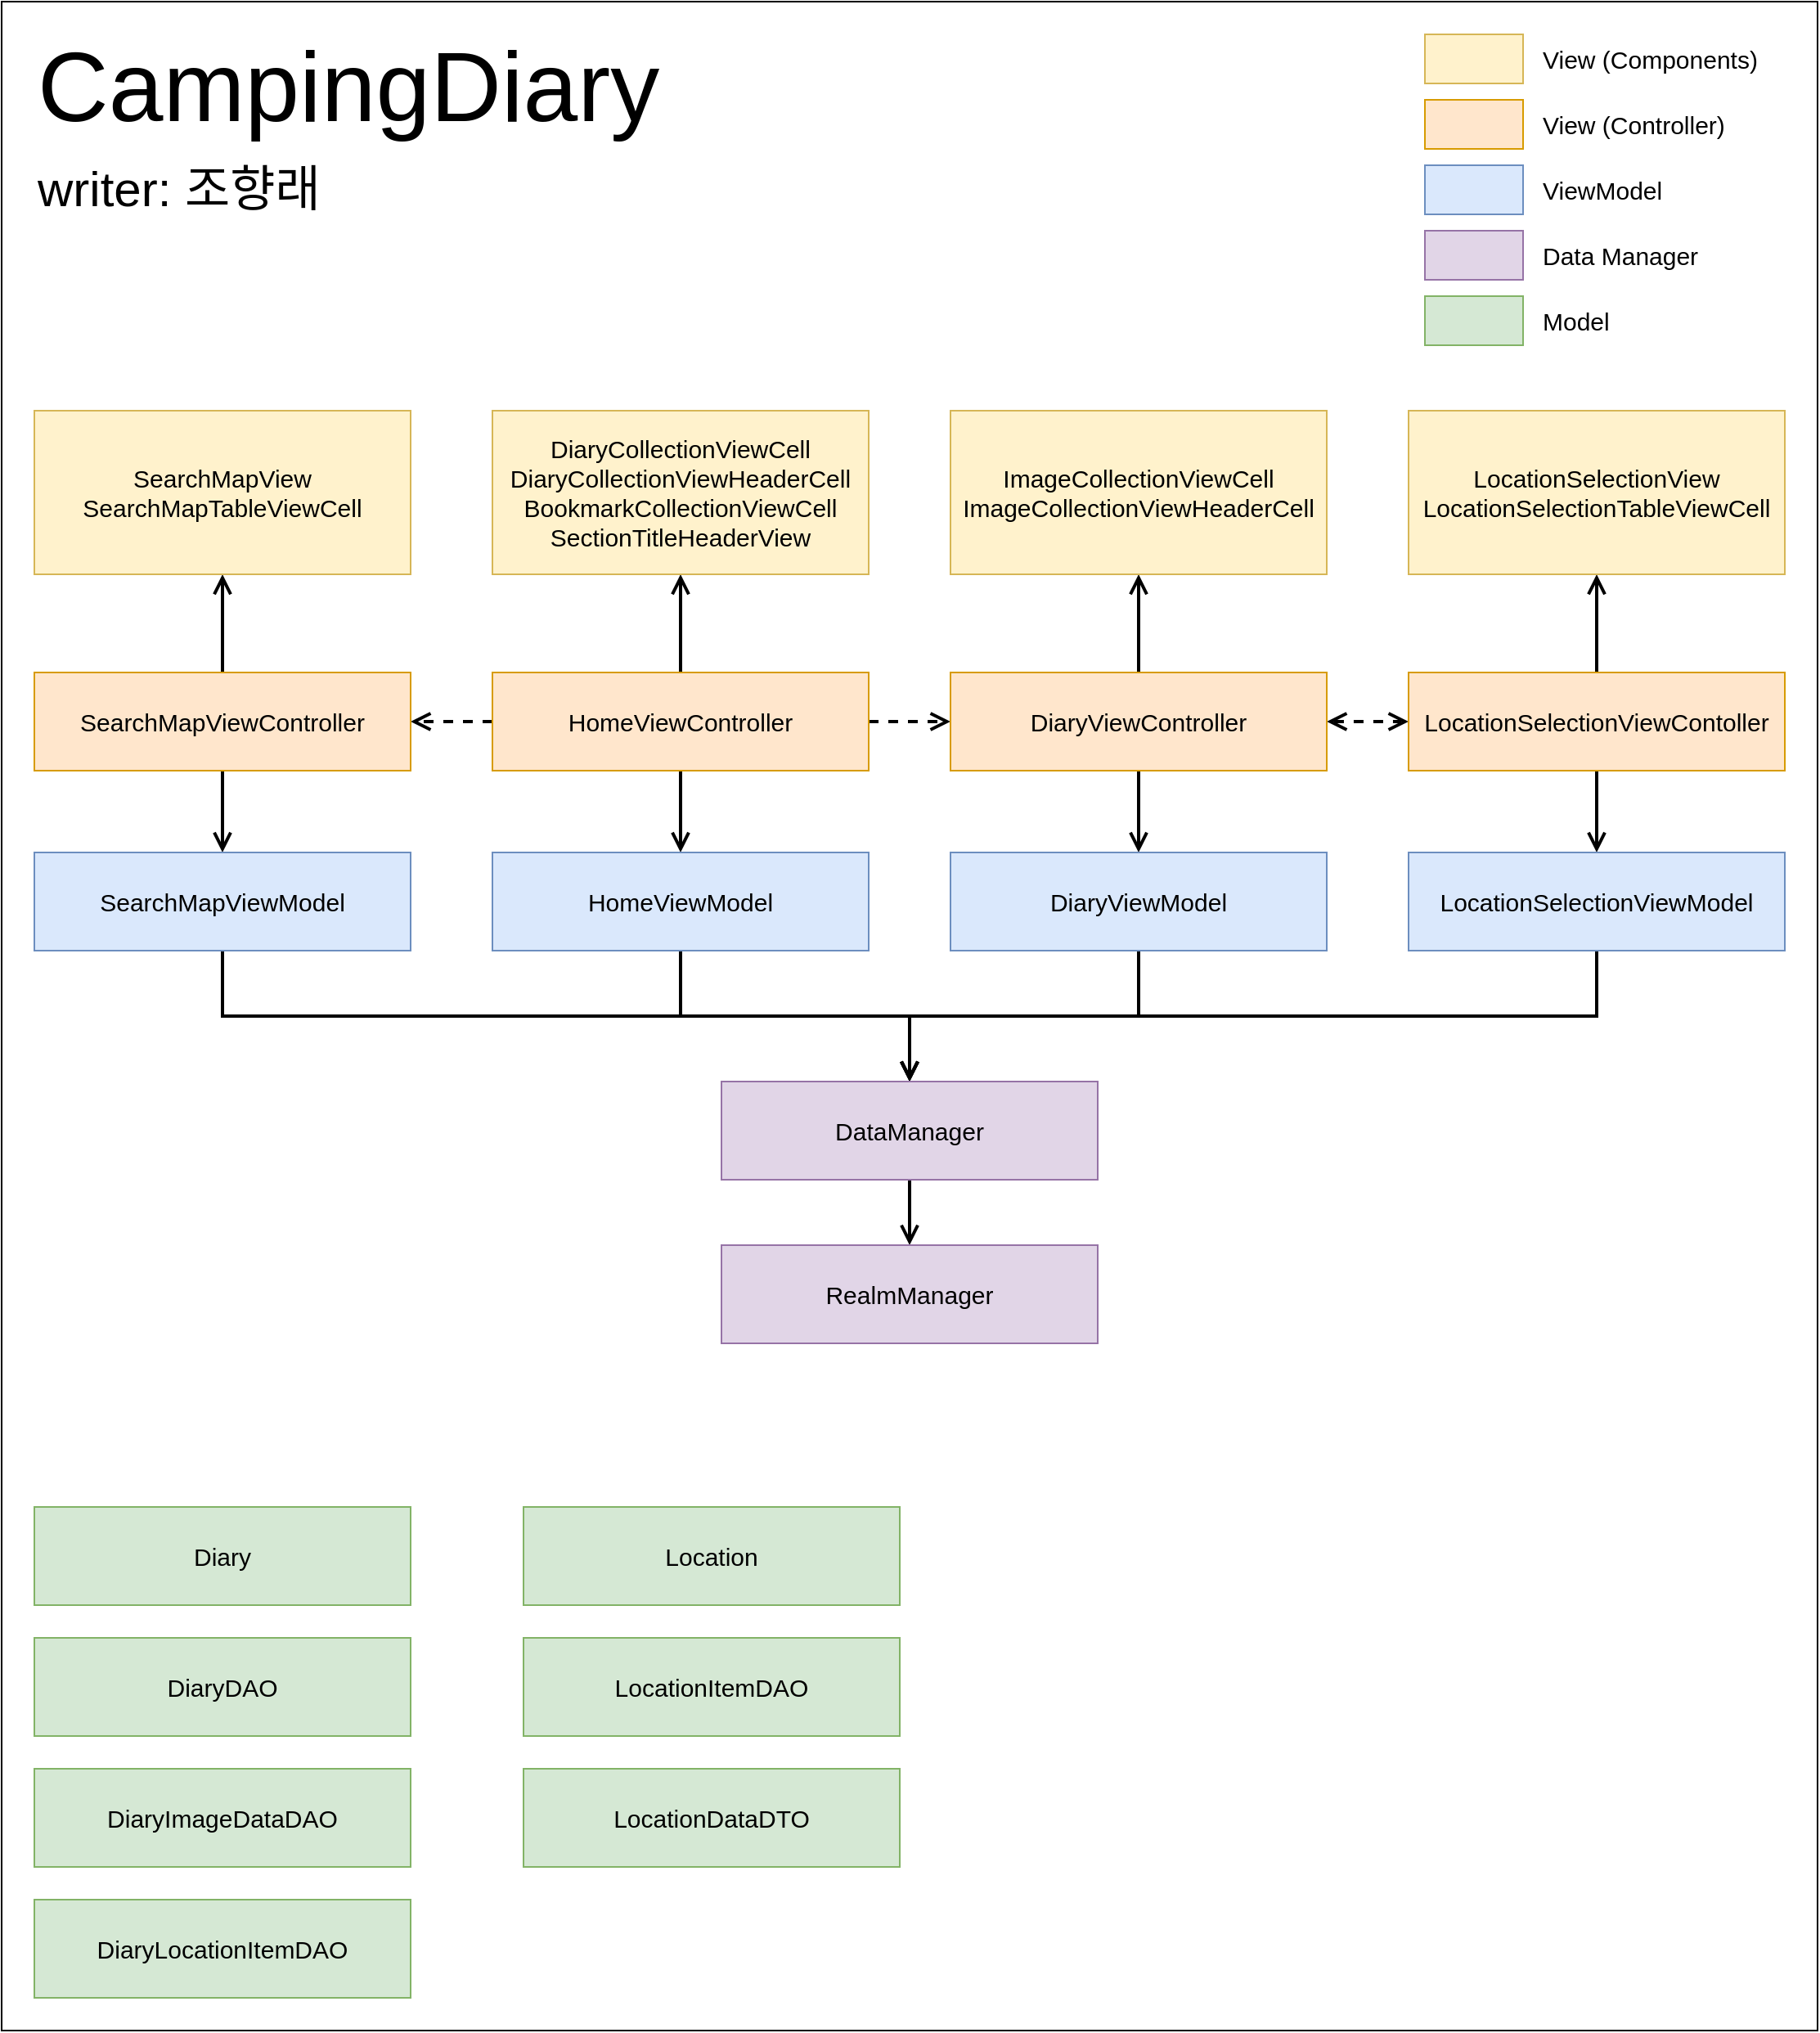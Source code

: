 <mxfile version="22.1.4" type="device">
  <diagram name="페이지-1" id="53ArPnZYowQyEvk8gjl9">
    <mxGraphModel dx="2501" dy="2567" grid="1" gridSize="10" guides="1" tooltips="1" connect="1" arrows="1" fold="1" page="1" pageScale="1" pageWidth="827" pageHeight="1169" math="0" shadow="0">
      <root>
        <mxCell id="0" />
        <mxCell id="1" parent="0" />
        <mxCell id="47y7iml_4P9C2w48Tz8--15" value="" style="rounded=0;whiteSpace=wrap;html=1;" parent="1" vertex="1">
          <mxGeometry x="-20" y="-60" width="1110" height="1240" as="geometry" />
        </mxCell>
        <mxCell id="47y7iml_4P9C2w48Tz8--17" style="edgeStyle=orthogonalEdgeStyle;shape=connector;rounded=0;orthogonalLoop=1;jettySize=auto;html=1;exitX=0.5;exitY=0;exitDx=0;exitDy=0;labelBackgroundColor=default;strokeColor=#000000;strokeWidth=2;align=center;verticalAlign=middle;fontFamily=Helvetica;fontSize=11;fontColor=default;endArrow=open;endFill=0;startSize=8;endSize=8;" parent="1" source="47y7iml_4P9C2w48Tz8--1" target="47y7iml_4P9C2w48Tz8--9" edge="1">
          <mxGeometry relative="1" as="geometry" />
        </mxCell>
        <mxCell id="47y7iml_4P9C2w48Tz8--21" style="edgeStyle=orthogonalEdgeStyle;shape=connector;rounded=0;orthogonalLoop=1;jettySize=auto;html=1;exitX=0.5;exitY=1;exitDx=0;exitDy=0;labelBackgroundColor=default;strokeColor=#000000;strokeWidth=2;align=center;verticalAlign=middle;fontFamily=Helvetica;fontSize=11;fontColor=default;endArrow=open;endFill=0;startSize=8;endSize=8;" parent="1" source="47y7iml_4P9C2w48Tz8--1" target="47y7iml_4P9C2w48Tz8--5" edge="1">
          <mxGeometry relative="1" as="geometry" />
        </mxCell>
        <mxCell id="47y7iml_4P9C2w48Tz8--24" style="edgeStyle=orthogonalEdgeStyle;shape=connector;rounded=0;orthogonalLoop=1;jettySize=auto;html=1;exitX=0;exitY=0.5;exitDx=0;exitDy=0;entryX=1;entryY=0.5;entryDx=0;entryDy=0;labelBackgroundColor=default;strokeColor=#000000;strokeWidth=2;align=center;verticalAlign=middle;fontFamily=Helvetica;fontSize=11;fontColor=default;endArrow=open;endFill=0;startSize=8;endSize=8;dashed=1;" parent="1" source="47y7iml_4P9C2w48Tz8--1" target="47y7iml_4P9C2w48Tz8--2" edge="1">
          <mxGeometry relative="1" as="geometry" />
        </mxCell>
        <mxCell id="47y7iml_4P9C2w48Tz8--25" style="edgeStyle=orthogonalEdgeStyle;shape=connector;rounded=0;orthogonalLoop=1;jettySize=auto;html=1;exitX=1;exitY=0.5;exitDx=0;exitDy=0;entryX=0;entryY=0.5;entryDx=0;entryDy=0;labelBackgroundColor=default;strokeColor=#000000;strokeWidth=2;align=center;verticalAlign=middle;fontFamily=Helvetica;fontSize=11;fontColor=default;endArrow=open;endFill=0;startSize=8;endSize=8;dashed=1;" parent="1" source="47y7iml_4P9C2w48Tz8--1" target="47y7iml_4P9C2w48Tz8--3" edge="1">
          <mxGeometry relative="1" as="geometry" />
        </mxCell>
        <mxCell id="47y7iml_4P9C2w48Tz8--1" value="HomeViewController" style="rounded=0;whiteSpace=wrap;html=1;fillColor=#ffe6cc;strokeColor=#d79b00;fontSize=15;" parent="1" vertex="1">
          <mxGeometry x="280" y="350" width="230" height="60" as="geometry" />
        </mxCell>
        <mxCell id="47y7iml_4P9C2w48Tz8--13" style="edgeStyle=orthogonalEdgeStyle;rounded=0;orthogonalLoop=1;jettySize=auto;html=1;exitX=0.5;exitY=0;exitDx=0;exitDy=0;strokeWidth=2;endSize=8;startSize=8;endArrow=open;endFill=0;strokeColor=#000000;" parent="1" source="47y7iml_4P9C2w48Tz8--2" target="47y7iml_4P9C2w48Tz8--10" edge="1">
          <mxGeometry relative="1" as="geometry" />
        </mxCell>
        <mxCell id="47y7iml_4P9C2w48Tz8--20" style="edgeStyle=orthogonalEdgeStyle;shape=connector;rounded=0;orthogonalLoop=1;jettySize=auto;html=1;exitX=0.5;exitY=1;exitDx=0;exitDy=0;labelBackgroundColor=default;strokeColor=#000000;strokeWidth=2;align=center;verticalAlign=middle;fontFamily=Helvetica;fontSize=11;fontColor=default;endArrow=open;endFill=0;startSize=8;endSize=8;" parent="1" source="47y7iml_4P9C2w48Tz8--2" target="47y7iml_4P9C2w48Tz8--6" edge="1">
          <mxGeometry relative="1" as="geometry" />
        </mxCell>
        <mxCell id="47y7iml_4P9C2w48Tz8--2" value="SearchMapViewController" style="rounded=0;whiteSpace=wrap;html=1;fillColor=#ffe6cc;strokeColor=#d79b00;fontSize=15;" parent="1" vertex="1">
          <mxGeometry y="350" width="230" height="60" as="geometry" />
        </mxCell>
        <mxCell id="47y7iml_4P9C2w48Tz8--18" style="edgeStyle=orthogonalEdgeStyle;shape=connector;rounded=0;orthogonalLoop=1;jettySize=auto;html=1;exitX=0.5;exitY=0;exitDx=0;exitDy=0;entryX=0.5;entryY=1;entryDx=0;entryDy=0;labelBackgroundColor=default;strokeColor=#000000;strokeWidth=2;align=center;verticalAlign=middle;fontFamily=Helvetica;fontSize=11;fontColor=default;endArrow=open;endFill=0;startSize=8;endSize=8;" parent="1" source="47y7iml_4P9C2w48Tz8--3" target="47y7iml_4P9C2w48Tz8--11" edge="1">
          <mxGeometry relative="1" as="geometry" />
        </mxCell>
        <mxCell id="47y7iml_4P9C2w48Tz8--22" style="edgeStyle=orthogonalEdgeStyle;shape=connector;rounded=0;orthogonalLoop=1;jettySize=auto;html=1;exitX=0.5;exitY=1;exitDx=0;exitDy=0;entryX=0.5;entryY=0;entryDx=0;entryDy=0;labelBackgroundColor=default;strokeColor=#000000;strokeWidth=2;align=center;verticalAlign=middle;fontFamily=Helvetica;fontSize=11;fontColor=default;endArrow=open;endFill=0;startSize=8;endSize=8;" parent="1" source="47y7iml_4P9C2w48Tz8--3" target="47y7iml_4P9C2w48Tz8--7" edge="1">
          <mxGeometry relative="1" as="geometry" />
        </mxCell>
        <mxCell id="47y7iml_4P9C2w48Tz8--26" style="edgeStyle=orthogonalEdgeStyle;shape=connector;rounded=0;orthogonalLoop=1;jettySize=auto;html=1;exitX=1;exitY=0.5;exitDx=0;exitDy=0;labelBackgroundColor=default;strokeColor=#000000;strokeWidth=2;align=center;verticalAlign=middle;fontFamily=Helvetica;fontSize=11;fontColor=default;endArrow=open;endFill=0;startSize=8;endSize=8;startArrow=open;startFill=0;dashed=1;" parent="1" source="47y7iml_4P9C2w48Tz8--3" target="47y7iml_4P9C2w48Tz8--4" edge="1">
          <mxGeometry relative="1" as="geometry" />
        </mxCell>
        <mxCell id="47y7iml_4P9C2w48Tz8--3" value="DiaryViewController" style="rounded=0;whiteSpace=wrap;html=1;fillColor=#ffe6cc;strokeColor=#d79b00;fontSize=15;" parent="1" vertex="1">
          <mxGeometry x="560" y="350" width="230" height="60" as="geometry" />
        </mxCell>
        <mxCell id="47y7iml_4P9C2w48Tz8--19" style="edgeStyle=orthogonalEdgeStyle;shape=connector;rounded=0;orthogonalLoop=1;jettySize=auto;html=1;exitX=0.5;exitY=0;exitDx=0;exitDy=0;labelBackgroundColor=default;strokeColor=#000000;strokeWidth=2;align=center;verticalAlign=middle;fontFamily=Helvetica;fontSize=11;fontColor=default;endArrow=open;endFill=0;startSize=8;endSize=8;" parent="1" source="47y7iml_4P9C2w48Tz8--4" target="47y7iml_4P9C2w48Tz8--12" edge="1">
          <mxGeometry relative="1" as="geometry" />
        </mxCell>
        <mxCell id="47y7iml_4P9C2w48Tz8--23" style="edgeStyle=orthogonalEdgeStyle;shape=connector;rounded=0;orthogonalLoop=1;jettySize=auto;html=1;exitX=0.5;exitY=1;exitDx=0;exitDy=0;entryX=0.5;entryY=0;entryDx=0;entryDy=0;labelBackgroundColor=default;strokeColor=#000000;strokeWidth=2;align=center;verticalAlign=middle;fontFamily=Helvetica;fontSize=11;fontColor=default;endArrow=open;endFill=0;startSize=8;endSize=8;" parent="1" source="47y7iml_4P9C2w48Tz8--4" target="47y7iml_4P9C2w48Tz8--8" edge="1">
          <mxGeometry relative="1" as="geometry" />
        </mxCell>
        <mxCell id="47y7iml_4P9C2w48Tz8--4" value="LocationSelectionViewContoller" style="rounded=0;whiteSpace=wrap;html=1;fillColor=#ffe6cc;strokeColor=#d79b00;fontSize=15;" parent="1" vertex="1">
          <mxGeometry x="840" y="350" width="230" height="60" as="geometry" />
        </mxCell>
        <mxCell id="47y7iml_4P9C2w48Tz8--32" style="edgeStyle=orthogonalEdgeStyle;shape=connector;rounded=0;orthogonalLoop=1;jettySize=auto;html=1;exitX=0.5;exitY=1;exitDx=0;exitDy=0;labelBackgroundColor=default;strokeColor=#000000;strokeWidth=2;align=center;verticalAlign=middle;fontFamily=Helvetica;fontSize=11;fontColor=default;endArrow=open;endFill=0;startSize=8;endSize=8;" parent="1" source="47y7iml_4P9C2w48Tz8--5" target="47y7iml_4P9C2w48Tz8--28" edge="1">
          <mxGeometry relative="1" as="geometry" />
        </mxCell>
        <mxCell id="47y7iml_4P9C2w48Tz8--5" value="HomeViewModel" style="rounded=0;whiteSpace=wrap;html=1;fillColor=#dae8fc;strokeColor=#6c8ebf;fontSize=15;" parent="1" vertex="1">
          <mxGeometry x="280" y="460" width="230" height="60" as="geometry" />
        </mxCell>
        <mxCell id="47y7iml_4P9C2w48Tz8--31" style="edgeStyle=orthogonalEdgeStyle;shape=connector;rounded=0;orthogonalLoop=1;jettySize=auto;html=1;exitX=0.5;exitY=1;exitDx=0;exitDy=0;labelBackgroundColor=default;strokeColor=#000000;strokeWidth=2;align=center;verticalAlign=middle;fontFamily=Helvetica;fontSize=11;fontColor=default;endArrow=open;endFill=0;startSize=8;endSize=8;" parent="1" source="47y7iml_4P9C2w48Tz8--6" target="47y7iml_4P9C2w48Tz8--28" edge="1">
          <mxGeometry relative="1" as="geometry" />
        </mxCell>
        <mxCell id="47y7iml_4P9C2w48Tz8--6" value="SearchMapViewModel" style="rounded=0;whiteSpace=wrap;html=1;fillColor=#dae8fc;strokeColor=#6c8ebf;fontSize=15;" parent="1" vertex="1">
          <mxGeometry y="460" width="230" height="60" as="geometry" />
        </mxCell>
        <mxCell id="47y7iml_4P9C2w48Tz8--33" style="edgeStyle=orthogonalEdgeStyle;shape=connector;rounded=0;orthogonalLoop=1;jettySize=auto;html=1;exitX=0.5;exitY=1;exitDx=0;exitDy=0;labelBackgroundColor=default;strokeColor=#000000;strokeWidth=2;align=center;verticalAlign=middle;fontFamily=Helvetica;fontSize=11;fontColor=default;endArrow=open;endFill=0;startSize=8;endSize=8;" parent="1" source="47y7iml_4P9C2w48Tz8--7" target="47y7iml_4P9C2w48Tz8--28" edge="1">
          <mxGeometry relative="1" as="geometry" />
        </mxCell>
        <mxCell id="47y7iml_4P9C2w48Tz8--7" value="DiaryViewModel" style="rounded=0;whiteSpace=wrap;html=1;fillColor=#dae8fc;strokeColor=#6c8ebf;fontSize=15;" parent="1" vertex="1">
          <mxGeometry x="560" y="460" width="230" height="60" as="geometry" />
        </mxCell>
        <mxCell id="47y7iml_4P9C2w48Tz8--34" style="edgeStyle=orthogonalEdgeStyle;shape=connector;rounded=0;orthogonalLoop=1;jettySize=auto;html=1;exitX=0.5;exitY=1;exitDx=0;exitDy=0;labelBackgroundColor=default;strokeColor=#000000;strokeWidth=2;align=center;verticalAlign=middle;fontFamily=Helvetica;fontSize=11;fontColor=default;endArrow=open;endFill=0;startSize=8;endSize=8;" parent="1" source="47y7iml_4P9C2w48Tz8--8" target="47y7iml_4P9C2w48Tz8--28" edge="1">
          <mxGeometry relative="1" as="geometry" />
        </mxCell>
        <mxCell id="47y7iml_4P9C2w48Tz8--8" value="LocationSelectionViewModel" style="rounded=0;whiteSpace=wrap;html=1;fillColor=#dae8fc;strokeColor=#6c8ebf;fontSize=15;" parent="1" vertex="1">
          <mxGeometry x="840" y="460" width="230" height="60" as="geometry" />
        </mxCell>
        <mxCell id="47y7iml_4P9C2w48Tz8--9" value="DiaryCollectionViewCell&lt;br&gt;DiaryCollectionViewHeaderCell&lt;br&gt;BookmarkCollectionViewCell&lt;br&gt;SectionTitleHeaderView" style="rounded=0;whiteSpace=wrap;html=1;fillColor=#fff2cc;strokeColor=#d6b656;fontSize=15;" parent="1" vertex="1">
          <mxGeometry x="280" y="190" width="230" height="100" as="geometry" />
        </mxCell>
        <mxCell id="47y7iml_4P9C2w48Tz8--10" value="SearchMapView&lt;br&gt;SearchMapTableViewCell" style="rounded=0;whiteSpace=wrap;html=1;fillColor=#fff2cc;strokeColor=#d6b656;fontSize=15;" parent="1" vertex="1">
          <mxGeometry y="190" width="230" height="100" as="geometry" />
        </mxCell>
        <mxCell id="47y7iml_4P9C2w48Tz8--11" value="ImageCollectionViewCell&lt;br&gt;ImageCollectionViewHeaderCell" style="rounded=0;whiteSpace=wrap;html=1;fillColor=#fff2cc;strokeColor=#d6b656;fontSize=15;" parent="1" vertex="1">
          <mxGeometry x="560" y="190" width="230" height="100" as="geometry" />
        </mxCell>
        <mxCell id="47y7iml_4P9C2w48Tz8--12" value="LocationSelectionView&lt;br&gt;LocationSelectionTableViewCell" style="rounded=0;whiteSpace=wrap;html=1;fillColor=#fff2cc;strokeColor=#d6b656;fontSize=15;" parent="1" vertex="1">
          <mxGeometry x="840" y="190" width="230" height="100" as="geometry" />
        </mxCell>
        <mxCell id="47y7iml_4P9C2w48Tz8--30" style="edgeStyle=orthogonalEdgeStyle;shape=connector;rounded=0;orthogonalLoop=1;jettySize=auto;html=1;labelBackgroundColor=default;strokeColor=#000000;strokeWidth=2;align=center;verticalAlign=middle;fontFamily=Helvetica;fontSize=11;fontColor=default;endArrow=open;endFill=0;startSize=8;endSize=8;" parent="1" source="47y7iml_4P9C2w48Tz8--28" target="47y7iml_4P9C2w48Tz8--29" edge="1">
          <mxGeometry relative="1" as="geometry" />
        </mxCell>
        <mxCell id="47y7iml_4P9C2w48Tz8--28" value="DataManager" style="rounded=0;whiteSpace=wrap;html=1;fillColor=#e1d5e7;strokeColor=#9673a6;fontSize=15;" parent="1" vertex="1">
          <mxGeometry x="420" y="600" width="230" height="60" as="geometry" />
        </mxCell>
        <mxCell id="47y7iml_4P9C2w48Tz8--29" value="RealmManager" style="rounded=0;whiteSpace=wrap;html=1;fillColor=#e1d5e7;strokeColor=#9673a6;fontSize=15;" parent="1" vertex="1">
          <mxGeometry x="420" y="700" width="230" height="60" as="geometry" />
        </mxCell>
        <mxCell id="47y7iml_4P9C2w48Tz8--37" value="DiaryDAO" style="rounded=0;whiteSpace=wrap;html=1;fillColor=#d5e8d4;strokeColor=#82b366;fontSize=15;" parent="1" vertex="1">
          <mxGeometry y="940" width="230" height="60" as="geometry" />
        </mxCell>
        <mxCell id="47y7iml_4P9C2w48Tz8--38" value="Diary" style="rounded=0;whiteSpace=wrap;html=1;fillColor=#d5e8d4;strokeColor=#82b366;fontSize=15;" parent="1" vertex="1">
          <mxGeometry y="860" width="230" height="60" as="geometry" />
        </mxCell>
        <mxCell id="47y7iml_4P9C2w48Tz8--39" value="DiaryImageDataDAO" style="rounded=0;whiteSpace=wrap;html=1;fillColor=#d5e8d4;strokeColor=#82b366;fontSize=15;" parent="1" vertex="1">
          <mxGeometry y="1020" width="230" height="60" as="geometry" />
        </mxCell>
        <mxCell id="47y7iml_4P9C2w48Tz8--40" value="DiaryLocationItemDAO" style="rounded=0;whiteSpace=wrap;html=1;fillColor=#d5e8d4;strokeColor=#82b366;fontSize=15;" parent="1" vertex="1">
          <mxGeometry y="1100" width="230" height="60" as="geometry" />
        </mxCell>
        <mxCell id="47y7iml_4P9C2w48Tz8--41" value="LocationItemDAO" style="rounded=0;whiteSpace=wrap;html=1;fillColor=#d5e8d4;strokeColor=#82b366;fontSize=15;" parent="1" vertex="1">
          <mxGeometry x="299" y="940" width="230" height="60" as="geometry" />
        </mxCell>
        <mxCell id="47y7iml_4P9C2w48Tz8--42" value="Location" style="rounded=0;whiteSpace=wrap;html=1;fillColor=#d5e8d4;strokeColor=#82b366;fontSize=15;" parent="1" vertex="1">
          <mxGeometry x="299" y="860" width="230" height="60" as="geometry" />
        </mxCell>
        <mxCell id="47y7iml_4P9C2w48Tz8--43" value="LocationDataDTO" style="rounded=0;whiteSpace=wrap;html=1;fillColor=#d5e8d4;strokeColor=#82b366;fontSize=15;" parent="1" vertex="1">
          <mxGeometry x="299" y="1020" width="230" height="60" as="geometry" />
        </mxCell>
        <mxCell id="47y7iml_4P9C2w48Tz8--45" value="" style="rounded=0;whiteSpace=wrap;html=1;fillColor=#fff2cc;strokeColor=#d6b656;fontSize=15;align=left;" parent="1" vertex="1">
          <mxGeometry x="850" y="-40" width="60" height="30" as="geometry" />
        </mxCell>
        <mxCell id="47y7iml_4P9C2w48Tz8--46" value="" style="rounded=0;whiteSpace=wrap;html=1;fillColor=#ffe6cc;strokeColor=#d79b00;fontSize=15;align=left;" parent="1" vertex="1">
          <mxGeometry x="850" width="60" height="30" as="geometry" />
        </mxCell>
        <mxCell id="47y7iml_4P9C2w48Tz8--47" value="" style="rounded=0;whiteSpace=wrap;html=1;fillColor=#dae8fc;strokeColor=#6c8ebf;fontSize=15;align=left;" parent="1" vertex="1">
          <mxGeometry x="850" y="40" width="60" height="30" as="geometry" />
        </mxCell>
        <mxCell id="47y7iml_4P9C2w48Tz8--48" value="View (Components)" style="rounded=0;whiteSpace=wrap;html=1;fillColor=none;strokeColor=none;fontSize=15;align=left;" parent="1" vertex="1">
          <mxGeometry x="920" y="-40" width="150" height="30" as="geometry" />
        </mxCell>
        <mxCell id="47y7iml_4P9C2w48Tz8--49" value="View (Controller)" style="rounded=0;whiteSpace=wrap;html=1;fillColor=none;strokeColor=none;fontSize=15;align=left;" parent="1" vertex="1">
          <mxGeometry x="920" width="150" height="30" as="geometry" />
        </mxCell>
        <mxCell id="47y7iml_4P9C2w48Tz8--50" value="ViewModel" style="rounded=0;whiteSpace=wrap;html=1;fillColor=none;strokeColor=none;fontSize=15;align=left;" parent="1" vertex="1">
          <mxGeometry x="920" y="40" width="150" height="30" as="geometry" />
        </mxCell>
        <mxCell id="47y7iml_4P9C2w48Tz8--51" value="" style="rounded=0;whiteSpace=wrap;html=1;fillColor=#e1d5e7;strokeColor=#9673a6;fontSize=15;align=left;" parent="1" vertex="1">
          <mxGeometry x="850" y="80" width="60" height="30" as="geometry" />
        </mxCell>
        <mxCell id="47y7iml_4P9C2w48Tz8--52" value="Data Manager" style="rounded=0;whiteSpace=wrap;html=1;fillColor=none;strokeColor=none;fontSize=15;align=left;" parent="1" vertex="1">
          <mxGeometry x="920" y="80" width="150" height="30" as="geometry" />
        </mxCell>
        <mxCell id="47y7iml_4P9C2w48Tz8--53" value="" style="rounded=0;whiteSpace=wrap;html=1;fillColor=#d5e8d4;strokeColor=#82b366;fontSize=15;align=left;" parent="1" vertex="1">
          <mxGeometry x="850" y="120" width="60" height="30" as="geometry" />
        </mxCell>
        <mxCell id="47y7iml_4P9C2w48Tz8--54" value="Model" style="rounded=0;whiteSpace=wrap;html=1;fillColor=none;strokeColor=none;fontSize=15;align=left;" parent="1" vertex="1">
          <mxGeometry x="920" y="120" width="150" height="30" as="geometry" />
        </mxCell>
        <mxCell id="47y7iml_4P9C2w48Tz8--55" value="CampingDiary" style="rounded=0;whiteSpace=wrap;html=1;fillColor=none;strokeColor=none;fontSize=60;align=left;verticalAlign=top;" parent="1" vertex="1">
          <mxGeometry y="-50" width="230" height="100" as="geometry" />
        </mxCell>
        <mxCell id="47y7iml_4P9C2w48Tz8--56" value="&lt;font style=&quot;font-size: 30px;&quot;&gt;writer: 조향래&lt;/font&gt;" style="rounded=0;whiteSpace=wrap;html=1;fillColor=none;strokeColor=none;fontSize=30;align=left;verticalAlign=top;" parent="1" vertex="1">
          <mxGeometry y="30" width="230" height="40" as="geometry" />
        </mxCell>
      </root>
    </mxGraphModel>
  </diagram>
</mxfile>
